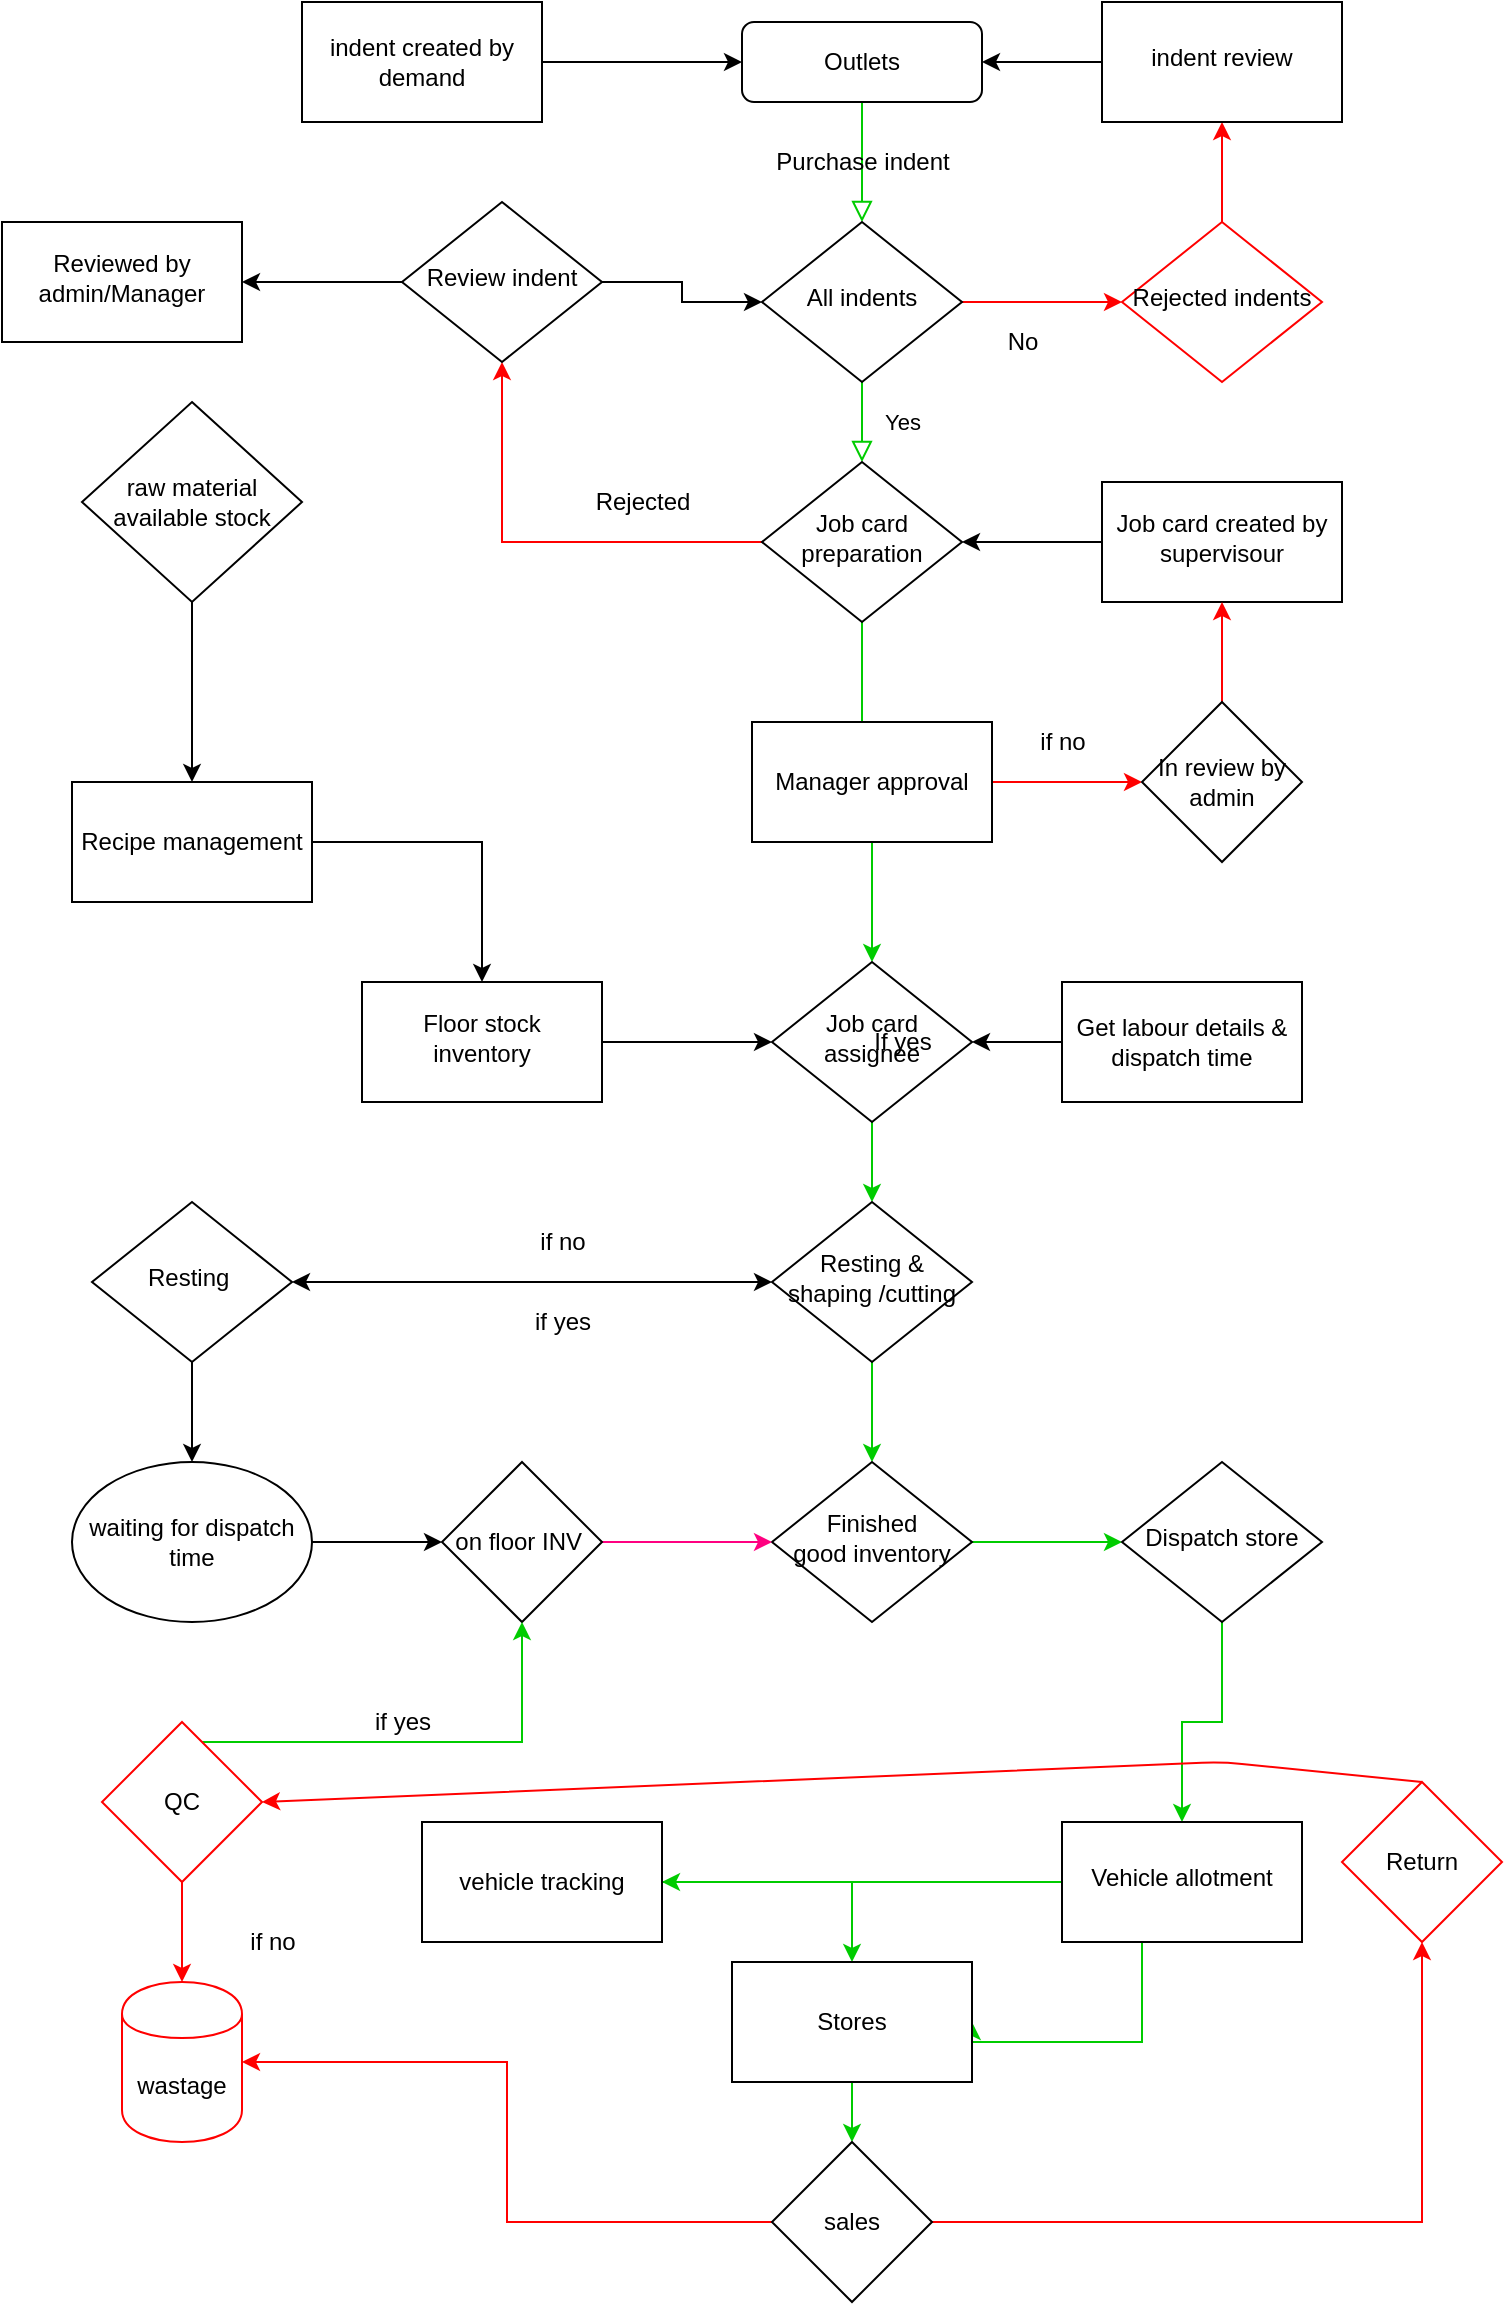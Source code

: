 <mxfile version="14.4.4" type="github">
  <diagram id="C5RBs43oDa-KdzZeNtuy" name="Page-1">
    <mxGraphModel dx="2410" dy="643" grid="1" gridSize="10" guides="1" tooltips="1" connect="1" arrows="1" fold="1" page="1" pageScale="1" pageWidth="827" pageHeight="1169" math="0" shadow="0">
      <root>
        <mxCell id="WIyWlLk6GJQsqaUBKTNV-0" />
        <mxCell id="WIyWlLk6GJQsqaUBKTNV-1" parent="WIyWlLk6GJQsqaUBKTNV-0" />
        <mxCell id="WIyWlLk6GJQsqaUBKTNV-2" value="" style="rounded=0;html=1;jettySize=auto;orthogonalLoop=1;fontSize=11;endArrow=block;endFill=0;endSize=8;strokeWidth=1;shadow=0;labelBackgroundColor=none;edgeStyle=orthogonalEdgeStyle;strokeColor=#00CC00;" parent="WIyWlLk6GJQsqaUBKTNV-1" source="WIyWlLk6GJQsqaUBKTNV-3" target="WIyWlLk6GJQsqaUBKTNV-6" edge="1">
          <mxGeometry relative="1" as="geometry" />
        </mxCell>
        <mxCell id="WIyWlLk6GJQsqaUBKTNV-3" value="Outlets" style="rounded=1;whiteSpace=wrap;html=1;fontSize=12;glass=0;strokeWidth=1;shadow=0;" parent="WIyWlLk6GJQsqaUBKTNV-1" vertex="1">
          <mxGeometry x="-440" y="20" width="120" height="40" as="geometry" />
        </mxCell>
        <mxCell id="WIyWlLk6GJQsqaUBKTNV-4" value="Yes" style="rounded=0;html=1;jettySize=auto;orthogonalLoop=1;fontSize=11;endArrow=block;endFill=0;endSize=8;strokeWidth=1;shadow=0;labelBackgroundColor=none;edgeStyle=orthogonalEdgeStyle;strokeColor=#00CC00;" parent="WIyWlLk6GJQsqaUBKTNV-1" source="WIyWlLk6GJQsqaUBKTNV-6" target="WIyWlLk6GJQsqaUBKTNV-10" edge="1">
          <mxGeometry y="20" relative="1" as="geometry">
            <mxPoint as="offset" />
          </mxGeometry>
        </mxCell>
        <mxCell id="te3FuEqNMKup-QWxgg7G-4" value="" style="edgeStyle=orthogonalEdgeStyle;rounded=0;orthogonalLoop=1;jettySize=auto;html=1;strokeColor=#FF0000;" parent="WIyWlLk6GJQsqaUBKTNV-1" source="WIyWlLk6GJQsqaUBKTNV-6" target="te3FuEqNMKup-QWxgg7G-3" edge="1">
          <mxGeometry relative="1" as="geometry" />
        </mxCell>
        <mxCell id="WIyWlLk6GJQsqaUBKTNV-6" value="All indents" style="rhombus;whiteSpace=wrap;html=1;shadow=0;fontFamily=Helvetica;fontSize=12;align=center;strokeWidth=1;spacing=6;spacingTop=-4;" parent="WIyWlLk6GJQsqaUBKTNV-1" vertex="1">
          <mxGeometry x="-430" y="120" width="100" height="80" as="geometry" />
        </mxCell>
        <mxCell id="te3FuEqNMKup-QWxgg7G-10" value="" style="edgeStyle=orthogonalEdgeStyle;rounded=0;orthogonalLoop=1;jettySize=auto;html=1;strokeColor=#FF0000;entryX=0.5;entryY=1;entryDx=0;entryDy=0;" parent="WIyWlLk6GJQsqaUBKTNV-1" source="WIyWlLk6GJQsqaUBKTNV-10" target="te3FuEqNMKup-QWxgg7G-12" edge="1">
          <mxGeometry relative="1" as="geometry">
            <mxPoint x="-560" y="340" as="targetPoint" />
          </mxGeometry>
        </mxCell>
        <mxCell id="te3FuEqNMKup-QWxgg7G-19" value="" style="edgeStyle=orthogonalEdgeStyle;rounded=0;orthogonalLoop=1;jettySize=auto;html=1;strokeColor=#00CC00;" parent="WIyWlLk6GJQsqaUBKTNV-1" source="WIyWlLk6GJQsqaUBKTNV-10" target="te3FuEqNMKup-QWxgg7G-18" edge="1">
          <mxGeometry relative="1" as="geometry" />
        </mxCell>
        <mxCell id="WIyWlLk6GJQsqaUBKTNV-10" value="Job card preparation" style="rhombus;whiteSpace=wrap;html=1;shadow=0;fontFamily=Helvetica;fontSize=12;align=center;strokeWidth=1;spacing=6;spacingTop=-4;" parent="WIyWlLk6GJQsqaUBKTNV-1" vertex="1">
          <mxGeometry x="-430" y="240" width="100" height="80" as="geometry" />
        </mxCell>
        <mxCell id="te3FuEqNMKup-QWxgg7G-0" value="Purchase indent" style="text;html=1;align=center;verticalAlign=middle;resizable=0;points=[];autosize=1;" parent="WIyWlLk6GJQsqaUBKTNV-1" vertex="1">
          <mxGeometry x="-430" y="80" width="100" height="20" as="geometry" />
        </mxCell>
        <mxCell id="te3FuEqNMKup-QWxgg7G-6" value="" style="edgeStyle=orthogonalEdgeStyle;rounded=0;orthogonalLoop=1;jettySize=auto;html=1;strokeColor=#FF0000;" parent="WIyWlLk6GJQsqaUBKTNV-1" source="te3FuEqNMKup-QWxgg7G-3" target="te3FuEqNMKup-QWxgg7G-5" edge="1">
          <mxGeometry relative="1" as="geometry" />
        </mxCell>
        <mxCell id="te3FuEqNMKup-QWxgg7G-3" value="Rejected indents" style="rhombus;whiteSpace=wrap;html=1;shadow=0;fontFamily=Helvetica;fontSize=12;align=center;strokeWidth=1;spacing=6;spacingTop=-4;strokeColor=#FF0000;" parent="WIyWlLk6GJQsqaUBKTNV-1" vertex="1">
          <mxGeometry x="-250" y="120" width="100" height="80" as="geometry" />
        </mxCell>
        <mxCell id="te3FuEqNMKup-QWxgg7G-7" value="" style="edgeStyle=orthogonalEdgeStyle;rounded=0;orthogonalLoop=1;jettySize=auto;html=1;" parent="WIyWlLk6GJQsqaUBKTNV-1" source="te3FuEqNMKup-QWxgg7G-5" target="WIyWlLk6GJQsqaUBKTNV-3" edge="1">
          <mxGeometry relative="1" as="geometry" />
        </mxCell>
        <mxCell id="te3FuEqNMKup-QWxgg7G-5" value="indent review" style="whiteSpace=wrap;html=1;shadow=0;strokeWidth=1;spacing=6;spacingTop=-4;" parent="WIyWlLk6GJQsqaUBKTNV-1" vertex="1">
          <mxGeometry x="-260" y="10" width="120" height="60" as="geometry" />
        </mxCell>
        <mxCell id="te3FuEqNMKup-QWxgg7G-8" value="No" style="text;html=1;align=center;verticalAlign=middle;resizable=0;points=[];autosize=1;" parent="WIyWlLk6GJQsqaUBKTNV-1" vertex="1">
          <mxGeometry x="-315" y="170" width="30" height="20" as="geometry" />
        </mxCell>
        <mxCell id="te3FuEqNMKup-QWxgg7G-11" value="Rejected" style="text;html=1;align=center;verticalAlign=middle;resizable=0;points=[];autosize=1;" parent="WIyWlLk6GJQsqaUBKTNV-1" vertex="1">
          <mxGeometry x="-520" y="250" width="60" height="20" as="geometry" />
        </mxCell>
        <mxCell id="te3FuEqNMKup-QWxgg7G-14" value="" style="edgeStyle=orthogonalEdgeStyle;rounded=0;orthogonalLoop=1;jettySize=auto;html=1;" parent="WIyWlLk6GJQsqaUBKTNV-1" source="te3FuEqNMKup-QWxgg7G-12" target="WIyWlLk6GJQsqaUBKTNV-6" edge="1">
          <mxGeometry relative="1" as="geometry" />
        </mxCell>
        <mxCell id="te3FuEqNMKup-QWxgg7G-38" value="" style="edgeStyle=orthogonalEdgeStyle;rounded=0;orthogonalLoop=1;jettySize=auto;html=1;" parent="WIyWlLk6GJQsqaUBKTNV-1" source="te3FuEqNMKup-QWxgg7G-12" target="te3FuEqNMKup-QWxgg7G-37" edge="1">
          <mxGeometry relative="1" as="geometry" />
        </mxCell>
        <mxCell id="te3FuEqNMKup-QWxgg7G-12" value="Review indent" style="rhombus;whiteSpace=wrap;html=1;shadow=0;fontFamily=Helvetica;fontSize=12;align=center;strokeWidth=1;spacing=6;spacingTop=-4;" parent="WIyWlLk6GJQsqaUBKTNV-1" vertex="1">
          <mxGeometry x="-610" y="110" width="100" height="80" as="geometry" />
        </mxCell>
        <mxCell id="te3FuEqNMKup-QWxgg7G-17" value="" style="edgeStyle=orthogonalEdgeStyle;rounded=0;orthogonalLoop=1;jettySize=auto;html=1;" parent="WIyWlLk6GJQsqaUBKTNV-1" source="te3FuEqNMKup-QWxgg7G-15" target="WIyWlLk6GJQsqaUBKTNV-10" edge="1">
          <mxGeometry relative="1" as="geometry" />
        </mxCell>
        <mxCell id="te3FuEqNMKup-QWxgg7G-15" value="Job card created by supervisour" style="whiteSpace=wrap;html=1;shadow=0;strokeWidth=1;spacing=6;spacingTop=-4;" parent="WIyWlLk6GJQsqaUBKTNV-1" vertex="1">
          <mxGeometry x="-260" y="250" width="120" height="60" as="geometry" />
        </mxCell>
        <mxCell id="4NInFhgdRvtNdxH4a96Z-7" value="" style="edgeStyle=orthogonalEdgeStyle;rounded=0;orthogonalLoop=1;jettySize=auto;html=1;strokeColor=#00CC00;" parent="WIyWlLk6GJQsqaUBKTNV-1" source="te3FuEqNMKup-QWxgg7G-18" target="4NInFhgdRvtNdxH4a96Z-6" edge="1">
          <mxGeometry relative="1" as="geometry" />
        </mxCell>
        <mxCell id="te3FuEqNMKup-QWxgg7G-18" value="Job card assignee" style="rhombus;whiteSpace=wrap;html=1;shadow=0;fontFamily=Helvetica;fontSize=12;align=center;strokeWidth=1;spacing=6;spacingTop=-4;" parent="WIyWlLk6GJQsqaUBKTNV-1" vertex="1">
          <mxGeometry x="-425" y="490" width="100" height="80" as="geometry" />
        </mxCell>
        <mxCell id="4NInFhgdRvtNdxH4a96Z-2" value="" style="edgeStyle=orthogonalEdgeStyle;rounded=0;orthogonalLoop=1;jettySize=auto;html=1;" parent="WIyWlLk6GJQsqaUBKTNV-1" source="te3FuEqNMKup-QWxgg7G-20" target="te3FuEqNMKup-QWxgg7G-18" edge="1">
          <mxGeometry relative="1" as="geometry" />
        </mxCell>
        <mxCell id="te3FuEqNMKup-QWxgg7G-20" value="Floor stock inventory" style="whiteSpace=wrap;html=1;shadow=0;strokeWidth=1;spacing=6;spacingTop=-4;" parent="WIyWlLk6GJQsqaUBKTNV-1" vertex="1">
          <mxGeometry x="-630" y="500" width="120" height="60" as="geometry" />
        </mxCell>
        <mxCell id="te3FuEqNMKup-QWxgg7G-31" value="" style="edgeStyle=orthogonalEdgeStyle;rounded=0;orthogonalLoop=1;jettySize=auto;html=1;strokeColor=#FF0000;" parent="WIyWlLk6GJQsqaUBKTNV-1" source="te3FuEqNMKup-QWxgg7G-27" target="te3FuEqNMKup-QWxgg7G-30" edge="1">
          <mxGeometry relative="1" as="geometry" />
        </mxCell>
        <mxCell id="te3FuEqNMKup-QWxgg7G-27" value="Manager approval" style="rounded=0;whiteSpace=wrap;html=1;" parent="WIyWlLk6GJQsqaUBKTNV-1" vertex="1">
          <mxGeometry x="-435" y="370" width="120" height="60" as="geometry" />
        </mxCell>
        <mxCell id="te3FuEqNMKup-QWxgg7G-29" value="If yes" style="text;html=1;align=center;verticalAlign=middle;resizable=0;points=[];autosize=1;" parent="WIyWlLk6GJQsqaUBKTNV-1" vertex="1">
          <mxGeometry x="-380" y="520" width="40" height="20" as="geometry" />
        </mxCell>
        <mxCell id="te3FuEqNMKup-QWxgg7G-32" value="" style="edgeStyle=orthogonalEdgeStyle;rounded=0;orthogonalLoop=1;jettySize=auto;html=1;strokeColor=#FF0000;" parent="WIyWlLk6GJQsqaUBKTNV-1" source="te3FuEqNMKup-QWxgg7G-30" target="te3FuEqNMKup-QWxgg7G-15" edge="1">
          <mxGeometry relative="1" as="geometry" />
        </mxCell>
        <mxCell id="te3FuEqNMKup-QWxgg7G-30" value="In review by admin" style="rhombus;whiteSpace=wrap;html=1;rounded=0;" parent="WIyWlLk6GJQsqaUBKTNV-1" vertex="1">
          <mxGeometry x="-240" y="360" width="80" height="80" as="geometry" />
        </mxCell>
        <mxCell id="te3FuEqNMKup-QWxgg7G-33" value="if no" style="text;html=1;align=center;verticalAlign=middle;resizable=0;points=[];autosize=1;" parent="WIyWlLk6GJQsqaUBKTNV-1" vertex="1">
          <mxGeometry x="-300" y="370" width="40" height="20" as="geometry" />
        </mxCell>
        <mxCell id="4NInFhgdRvtNdxH4a96Z-4" value="" style="edgeStyle=orthogonalEdgeStyle;rounded=0;orthogonalLoop=1;jettySize=auto;html=1;" parent="WIyWlLk6GJQsqaUBKTNV-1" source="te3FuEqNMKup-QWxgg7G-34" target="4NInFhgdRvtNdxH4a96Z-3" edge="1">
          <mxGeometry relative="1" as="geometry" />
        </mxCell>
        <mxCell id="te3FuEqNMKup-QWxgg7G-34" value="raw material available stock" style="rhombus;whiteSpace=wrap;html=1;rounded=0;" parent="WIyWlLk6GJQsqaUBKTNV-1" vertex="1">
          <mxGeometry x="-770" y="210" width="110" height="100" as="geometry" />
        </mxCell>
        <mxCell id="te3FuEqNMKup-QWxgg7G-37" value="Reviewed by admin/Manager" style="whiteSpace=wrap;html=1;shadow=0;strokeWidth=1;spacing=6;spacingTop=-4;" parent="WIyWlLk6GJQsqaUBKTNV-1" vertex="1">
          <mxGeometry x="-810" y="120" width="120" height="60" as="geometry" />
        </mxCell>
        <mxCell id="4NInFhgdRvtNdxH4a96Z-1" value="" style="edgeStyle=orthogonalEdgeStyle;rounded=0;orthogonalLoop=1;jettySize=auto;html=1;" parent="WIyWlLk6GJQsqaUBKTNV-1" source="4NInFhgdRvtNdxH4a96Z-0" target="te3FuEqNMKup-QWxgg7G-18" edge="1">
          <mxGeometry relative="1" as="geometry" />
        </mxCell>
        <mxCell id="4NInFhgdRvtNdxH4a96Z-0" value="Get labour details &amp;amp; dispatch time" style="rounded=0;whiteSpace=wrap;html=1;direction=west;" parent="WIyWlLk6GJQsqaUBKTNV-1" vertex="1">
          <mxGeometry x="-280" y="500" width="120" height="60" as="geometry" />
        </mxCell>
        <mxCell id="4NInFhgdRvtNdxH4a96Z-5" value="" style="edgeStyle=orthogonalEdgeStyle;rounded=0;orthogonalLoop=1;jettySize=auto;html=1;" parent="WIyWlLk6GJQsqaUBKTNV-1" source="4NInFhgdRvtNdxH4a96Z-3" target="te3FuEqNMKup-QWxgg7G-20" edge="1">
          <mxGeometry relative="1" as="geometry" />
        </mxCell>
        <mxCell id="4NInFhgdRvtNdxH4a96Z-3" value="Recipe management" style="whiteSpace=wrap;html=1;rounded=0;" parent="WIyWlLk6GJQsqaUBKTNV-1" vertex="1">
          <mxGeometry x="-775" y="400" width="120" height="60" as="geometry" />
        </mxCell>
        <mxCell id="4NInFhgdRvtNdxH4a96Z-9" value="" style="edgeStyle=orthogonalEdgeStyle;rounded=0;orthogonalLoop=1;jettySize=auto;html=1;strokeColor=#00CC00;" parent="WIyWlLk6GJQsqaUBKTNV-1" source="4NInFhgdRvtNdxH4a96Z-6" target="4NInFhgdRvtNdxH4a96Z-8" edge="1">
          <mxGeometry relative="1" as="geometry" />
        </mxCell>
        <mxCell id="4NInFhgdRvtNdxH4a96Z-6" value="Resting &amp;amp; shaping /cutting" style="rhombus;whiteSpace=wrap;html=1;shadow=0;fontFamily=Helvetica;fontSize=12;align=center;strokeWidth=1;spacing=6;spacingTop=-4;" parent="WIyWlLk6GJQsqaUBKTNV-1" vertex="1">
          <mxGeometry x="-425" y="610" width="100" height="80" as="geometry" />
        </mxCell>
        <mxCell id="4NInFhgdRvtNdxH4a96Z-22" value="" style="edgeStyle=orthogonalEdgeStyle;rounded=0;orthogonalLoop=1;jettySize=auto;html=1;strokeColor=#00CC00;" parent="WIyWlLk6GJQsqaUBKTNV-1" source="4NInFhgdRvtNdxH4a96Z-8" target="4NInFhgdRvtNdxH4a96Z-21" edge="1">
          <mxGeometry relative="1" as="geometry" />
        </mxCell>
        <mxCell id="4NInFhgdRvtNdxH4a96Z-8" value="Finished&lt;br&gt;good inventory" style="rhombus;whiteSpace=wrap;html=1;shadow=0;fontFamily=Helvetica;fontSize=12;align=center;strokeWidth=1;spacing=6;spacingTop=-4;" parent="WIyWlLk6GJQsqaUBKTNV-1" vertex="1">
          <mxGeometry x="-425" y="740" width="100" height="80" as="geometry" />
        </mxCell>
        <mxCell id="4NInFhgdRvtNdxH4a96Z-53" value="" style="edgeStyle=orthogonalEdgeStyle;curved=0;rounded=1;sketch=0;orthogonalLoop=1;jettySize=auto;html=1;strokeColor=#000000;" parent="WIyWlLk6GJQsqaUBKTNV-1" source="4NInFhgdRvtNdxH4a96Z-10" target="4NInFhgdRvtNdxH4a96Z-49" edge="1">
          <mxGeometry relative="1" as="geometry" />
        </mxCell>
        <mxCell id="4NInFhgdRvtNdxH4a96Z-10" value="Resting&amp;nbsp;" style="rhombus;whiteSpace=wrap;html=1;shadow=0;fontFamily=Helvetica;fontSize=12;align=center;strokeWidth=1;spacing=6;spacingTop=-4;" parent="WIyWlLk6GJQsqaUBKTNV-1" vertex="1">
          <mxGeometry x="-765" y="610" width="100" height="80" as="geometry" />
        </mxCell>
        <mxCell id="4NInFhgdRvtNdxH4a96Z-20" value="" style="edgeStyle=orthogonalEdgeStyle;rounded=0;orthogonalLoop=1;jettySize=auto;html=1;strokeColor=#FF0080;" parent="WIyWlLk6GJQsqaUBKTNV-1" source="4NInFhgdRvtNdxH4a96Z-13" target="4NInFhgdRvtNdxH4a96Z-8" edge="1">
          <mxGeometry relative="1" as="geometry" />
        </mxCell>
        <mxCell id="4NInFhgdRvtNdxH4a96Z-13" value="on floor INV&amp;nbsp;" style="rhombus;whiteSpace=wrap;html=1;" parent="WIyWlLk6GJQsqaUBKTNV-1" vertex="1">
          <mxGeometry x="-590" y="740" width="80" height="80" as="geometry" />
        </mxCell>
        <mxCell id="4NInFhgdRvtNdxH4a96Z-15" value="if no" style="text;html=1;align=center;verticalAlign=middle;resizable=0;points=[];autosize=1;" parent="WIyWlLk6GJQsqaUBKTNV-1" vertex="1">
          <mxGeometry x="-550" y="620" width="40" height="20" as="geometry" />
        </mxCell>
        <mxCell id="4NInFhgdRvtNdxH4a96Z-18" value="" style="endArrow=classic;startArrow=classic;html=1;exitX=1;exitY=0.5;exitDx=0;exitDy=0;entryX=0;entryY=0.5;entryDx=0;entryDy=0;" parent="WIyWlLk6GJQsqaUBKTNV-1" source="4NInFhgdRvtNdxH4a96Z-10" edge="1" target="4NInFhgdRvtNdxH4a96Z-6">
          <mxGeometry width="50" height="50" relative="1" as="geometry">
            <mxPoint x="-510" y="790" as="sourcePoint" />
            <mxPoint x="-430" y="790" as="targetPoint" />
          </mxGeometry>
        </mxCell>
        <mxCell id="4NInFhgdRvtNdxH4a96Z-19" value="if yes" style="text;html=1;align=center;verticalAlign=middle;resizable=0;points=[];autosize=1;" parent="WIyWlLk6GJQsqaUBKTNV-1" vertex="1">
          <mxGeometry x="-550" y="660" width="40" height="20" as="geometry" />
        </mxCell>
        <mxCell id="4NInFhgdRvtNdxH4a96Z-24" value="" style="edgeStyle=orthogonalEdgeStyle;rounded=0;orthogonalLoop=1;jettySize=auto;html=1;strokeColor=#00CC00;" parent="WIyWlLk6GJQsqaUBKTNV-1" source="4NInFhgdRvtNdxH4a96Z-21" target="4NInFhgdRvtNdxH4a96Z-23" edge="1">
          <mxGeometry relative="1" as="geometry" />
        </mxCell>
        <mxCell id="4NInFhgdRvtNdxH4a96Z-21" value="Dispatch store" style="rhombus;whiteSpace=wrap;html=1;shadow=0;fontFamily=Helvetica;fontSize=12;align=center;strokeWidth=1;spacing=6;spacingTop=-4;" parent="WIyWlLk6GJQsqaUBKTNV-1" vertex="1">
          <mxGeometry x="-250" y="740" width="100" height="80" as="geometry" />
        </mxCell>
        <mxCell id="4NInFhgdRvtNdxH4a96Z-26" value="" style="edgeStyle=orthogonalEdgeStyle;rounded=0;orthogonalLoop=1;jettySize=auto;html=1;strokeColor=#00CC00;entryX=1;entryY=0.5;entryDx=0;entryDy=0;" parent="WIyWlLk6GJQsqaUBKTNV-1" source="4NInFhgdRvtNdxH4a96Z-23" target="4NInFhgdRvtNdxH4a96Z-29" edge="1">
          <mxGeometry relative="1" as="geometry">
            <mxPoint x="-240" y="1140" as="targetPoint" />
            <Array as="points">
              <mxPoint x="-240" y="1030" />
              <mxPoint x="-325" y="1030" />
            </Array>
          </mxGeometry>
        </mxCell>
        <mxCell id="4NInFhgdRvtNdxH4a96Z-28" value="" style="edgeStyle=orthogonalEdgeStyle;rounded=0;orthogonalLoop=1;jettySize=auto;html=1;strokeColor=#00CC00;" parent="WIyWlLk6GJQsqaUBKTNV-1" source="4NInFhgdRvtNdxH4a96Z-23" target="4NInFhgdRvtNdxH4a96Z-27" edge="1">
          <mxGeometry relative="1" as="geometry" />
        </mxCell>
        <mxCell id="4NInFhgdRvtNdxH4a96Z-23" value="Vehicle allotment" style="whiteSpace=wrap;html=1;shadow=0;strokeWidth=1;spacing=6;spacingTop=-4;" parent="WIyWlLk6GJQsqaUBKTNV-1" vertex="1">
          <mxGeometry x="-280" y="920" width="120" height="60" as="geometry" />
        </mxCell>
        <mxCell id="4NInFhgdRvtNdxH4a96Z-30" value="" style="edgeStyle=orthogonalEdgeStyle;rounded=0;orthogonalLoop=1;jettySize=auto;html=1;strokeColor=#00CC00;" parent="WIyWlLk6GJQsqaUBKTNV-1" source="4NInFhgdRvtNdxH4a96Z-27" target="4NInFhgdRvtNdxH4a96Z-29" edge="1">
          <mxGeometry relative="1" as="geometry" />
        </mxCell>
        <mxCell id="4NInFhgdRvtNdxH4a96Z-27" value="vehicle tracking" style="rounded=0;whiteSpace=wrap;html=1;" parent="WIyWlLk6GJQsqaUBKTNV-1" vertex="1">
          <mxGeometry x="-600" y="920" width="120" height="60" as="geometry" />
        </mxCell>
        <mxCell id="4NInFhgdRvtNdxH4a96Z-35" value="" style="edgeStyle=orthogonalEdgeStyle;rounded=0;orthogonalLoop=1;jettySize=auto;html=1;strokeColor=#00CC00;" parent="WIyWlLk6GJQsqaUBKTNV-1" source="4NInFhgdRvtNdxH4a96Z-29" target="4NInFhgdRvtNdxH4a96Z-34" edge="1">
          <mxGeometry relative="1" as="geometry" />
        </mxCell>
        <mxCell id="4NInFhgdRvtNdxH4a96Z-29" value="Stores" style="rounded=0;whiteSpace=wrap;html=1;strokeColor=#000000;" parent="WIyWlLk6GJQsqaUBKTNV-1" vertex="1">
          <mxGeometry x="-445" y="990" width="120" height="60" as="geometry" />
        </mxCell>
        <mxCell id="4NInFhgdRvtNdxH4a96Z-37" value="" style="edgeStyle=orthogonalEdgeStyle;rounded=0;orthogonalLoop=1;jettySize=auto;html=1;strokeColor=#FF0000;" parent="WIyWlLk6GJQsqaUBKTNV-1" source="4NInFhgdRvtNdxH4a96Z-34" target="4NInFhgdRvtNdxH4a96Z-36" edge="1">
          <mxGeometry relative="1" as="geometry" />
        </mxCell>
        <mxCell id="4NInFhgdRvtNdxH4a96Z-39" value="" style="edgeStyle=orthogonalEdgeStyle;rounded=0;orthogonalLoop=1;jettySize=auto;html=1;strokeColor=#FF0000;" parent="WIyWlLk6GJQsqaUBKTNV-1" source="4NInFhgdRvtNdxH4a96Z-34" target="4NInFhgdRvtNdxH4a96Z-38" edge="1">
          <mxGeometry relative="1" as="geometry" />
        </mxCell>
        <mxCell id="4NInFhgdRvtNdxH4a96Z-34" value="sales" style="rhombus;whiteSpace=wrap;html=1;rounded=0;" parent="WIyWlLk6GJQsqaUBKTNV-1" vertex="1">
          <mxGeometry x="-425" y="1080" width="80" height="80" as="geometry" />
        </mxCell>
        <mxCell id="4NInFhgdRvtNdxH4a96Z-36" value="Return" style="rhombus;whiteSpace=wrap;html=1;rounded=0;strokeColor=#FF0000;" parent="WIyWlLk6GJQsqaUBKTNV-1" vertex="1">
          <mxGeometry x="-140" y="900" width="80" height="80" as="geometry" />
        </mxCell>
        <mxCell id="4NInFhgdRvtNdxH4a96Z-38" value="wastage" style="shape=cylinder;whiteSpace=wrap;html=1;boundedLbl=1;backgroundOutline=1;rounded=0;strokeColor=#FF0000;" parent="WIyWlLk6GJQsqaUBKTNV-1" vertex="1">
          <mxGeometry x="-750" y="1000" width="60" height="80" as="geometry" />
        </mxCell>
        <mxCell id="4NInFhgdRvtNdxH4a96Z-43" value="" style="edgeStyle=orthogonalEdgeStyle;rounded=0;orthogonalLoop=1;jettySize=auto;html=1;strokeColor=#00CC00;" parent="WIyWlLk6GJQsqaUBKTNV-1" source="4NInFhgdRvtNdxH4a96Z-41" target="4NInFhgdRvtNdxH4a96Z-13" edge="1">
          <mxGeometry relative="1" as="geometry">
            <Array as="points">
              <mxPoint x="-550" y="880" />
            </Array>
          </mxGeometry>
        </mxCell>
        <mxCell id="4NInFhgdRvtNdxH4a96Z-41" value="QC" style="rhombus;whiteSpace=wrap;html=1;strokeColor=#FF0000;" parent="WIyWlLk6GJQsqaUBKTNV-1" vertex="1">
          <mxGeometry x="-760" y="870" width="80" height="80" as="geometry" />
        </mxCell>
        <mxCell id="4NInFhgdRvtNdxH4a96Z-42" value="" style="endArrow=classic;html=1;strokeColor=#FF0000;entryX=1;entryY=0.5;entryDx=0;entryDy=0;exitX=0.5;exitY=0;exitDx=0;exitDy=0;" parent="WIyWlLk6GJQsqaUBKTNV-1" target="4NInFhgdRvtNdxH4a96Z-41" edge="1" source="4NInFhgdRvtNdxH4a96Z-36">
          <mxGeometry width="50" height="50" relative="1" as="geometry">
            <mxPoint x="-70" y="1240" as="sourcePoint" />
            <mxPoint x="-600" y="930" as="targetPoint" />
            <Array as="points">
              <mxPoint x="-200" y="890" />
            </Array>
          </mxGeometry>
        </mxCell>
        <mxCell id="4NInFhgdRvtNdxH4a96Z-44" value="" style="endArrow=classic;html=1;strokeColor=#FF0000;entryX=0.5;entryY=0;entryDx=0;entryDy=0;exitX=0.5;exitY=1;exitDx=0;exitDy=0;" parent="WIyWlLk6GJQsqaUBKTNV-1" source="4NInFhgdRvtNdxH4a96Z-41" target="4NInFhgdRvtNdxH4a96Z-38" edge="1">
          <mxGeometry width="50" height="50" relative="1" as="geometry">
            <mxPoint x="-600" y="1020" as="sourcePoint" />
            <mxPoint x="-550" y="970" as="targetPoint" />
            <Array as="points" />
          </mxGeometry>
        </mxCell>
        <mxCell id="4NInFhgdRvtNdxH4a96Z-45" value="if yes" style="text;html=1;align=center;verticalAlign=middle;resizable=0;points=[];autosize=1;" parent="WIyWlLk6GJQsqaUBKTNV-1" vertex="1">
          <mxGeometry x="-630" y="860" width="40" height="20" as="geometry" />
        </mxCell>
        <mxCell id="4NInFhgdRvtNdxH4a96Z-46" value="if no" style="text;html=1;align=center;verticalAlign=middle;resizable=0;points=[];autosize=1;" parent="WIyWlLk6GJQsqaUBKTNV-1" vertex="1">
          <mxGeometry x="-695" y="970" width="40" height="20" as="geometry" />
        </mxCell>
        <mxCell id="4NInFhgdRvtNdxH4a96Z-48" value="" style="edgeStyle=orthogonalEdgeStyle;rounded=0;orthogonalLoop=1;jettySize=auto;html=1;" parent="WIyWlLk6GJQsqaUBKTNV-1" source="4NInFhgdRvtNdxH4a96Z-47" target="WIyWlLk6GJQsqaUBKTNV-3" edge="1">
          <mxGeometry relative="1" as="geometry" />
        </mxCell>
        <mxCell id="4NInFhgdRvtNdxH4a96Z-47" value="indent created by demand" style="rounded=0;whiteSpace=wrap;html=1;" parent="WIyWlLk6GJQsqaUBKTNV-1" vertex="1">
          <mxGeometry x="-660" y="10" width="120" height="60" as="geometry" />
        </mxCell>
        <mxCell id="4NInFhgdRvtNdxH4a96Z-50" value="" style="edgeStyle=orthogonalEdgeStyle;curved=0;rounded=1;sketch=0;orthogonalLoop=1;jettySize=auto;html=1;" parent="WIyWlLk6GJQsqaUBKTNV-1" source="4NInFhgdRvtNdxH4a96Z-49" target="4NInFhgdRvtNdxH4a96Z-13" edge="1">
          <mxGeometry relative="1" as="geometry" />
        </mxCell>
        <mxCell id="4NInFhgdRvtNdxH4a96Z-49" value="waiting for dispatch time" style="ellipse;whiteSpace=wrap;html=1;rounded=0;sketch=0;strokeColor=#000000;" parent="WIyWlLk6GJQsqaUBKTNV-1" vertex="1">
          <mxGeometry x="-775" y="740" width="120" height="80" as="geometry" />
        </mxCell>
      </root>
    </mxGraphModel>
  </diagram>
</mxfile>
